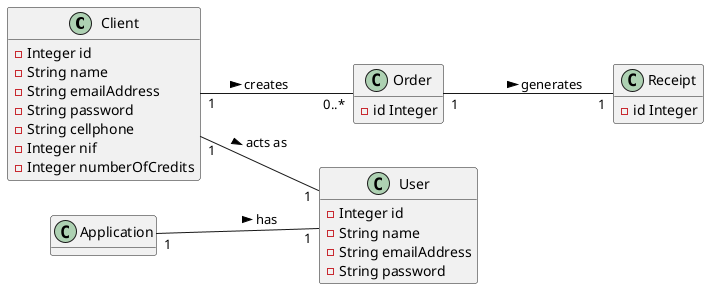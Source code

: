 @startuml
hide methods
left to right direction

class Client {
    -Integer id
    -String name
    -String emailAddress
    -String password
    -String cellphone
    -Integer nif
    -Integer numberOfCredits
}


class Application {

}
class User {
    -Integer id
    -String name
    -String emailAddress
    -String password
}

class Order {
    - id Integer
}

class Receipt {
    - id Integer
}

Client "1" -- "0..*" Order: creates >
Application "1" -- "1" User: has >
Client "1" -- "1" User: acts as >
Order "1" -- "1" Receipt: generates >

@enduml
